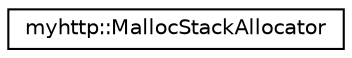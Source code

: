 digraph "Graphical Class Hierarchy"
{
 // LATEX_PDF_SIZE
  edge [fontname="Helvetica",fontsize="10",labelfontname="Helvetica",labelfontsize="10"];
  node [fontname="Helvetica",fontsize="10",shape=record];
  rankdir="LR";
  Node0 [label="myhttp::MallocStackAllocator",height=0.2,width=0.4,color="black", fillcolor="white", style="filled",URL="$classmyhttp_1_1MallocStackAllocator.html",tooltip=" "];
}
